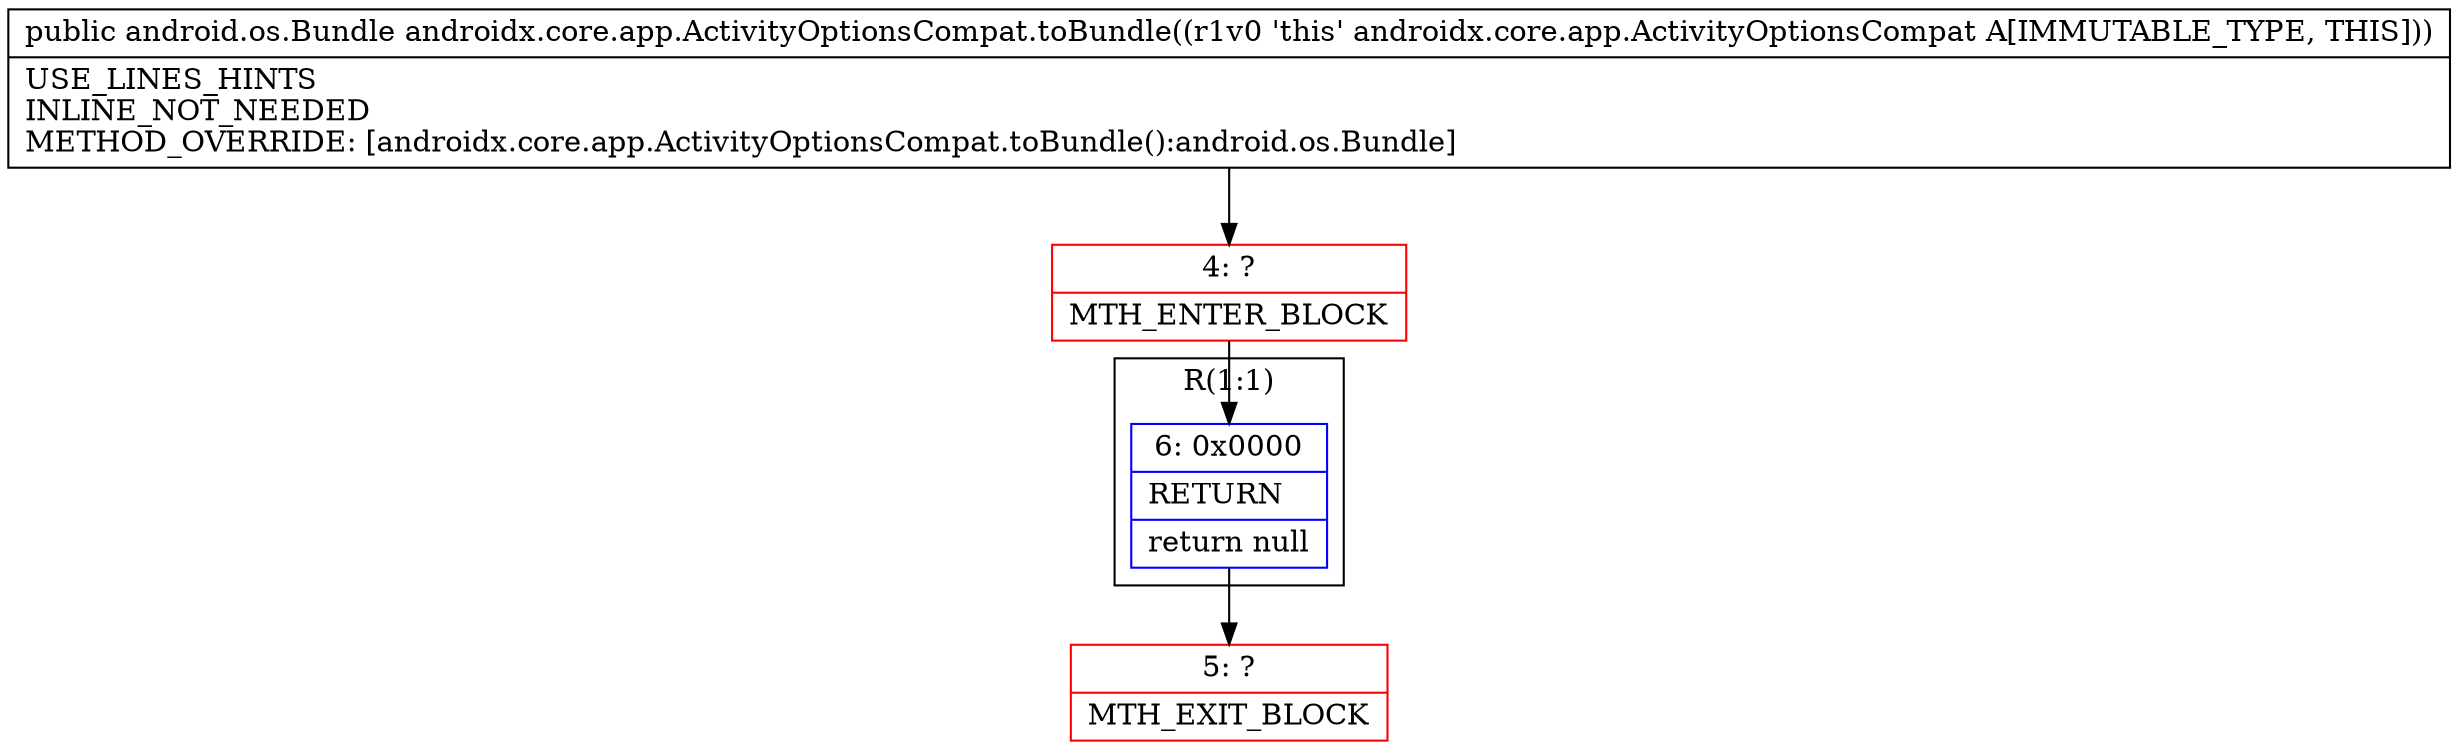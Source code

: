 digraph "CFG forandroidx.core.app.ActivityOptionsCompat.toBundle()Landroid\/os\/Bundle;" {
subgraph cluster_Region_146023837 {
label = "R(1:1)";
node [shape=record,color=blue];
Node_6 [shape=record,label="{6\:\ 0x0000|RETURN\l|return null\l}"];
}
Node_4 [shape=record,color=red,label="{4\:\ ?|MTH_ENTER_BLOCK\l}"];
Node_5 [shape=record,color=red,label="{5\:\ ?|MTH_EXIT_BLOCK\l}"];
MethodNode[shape=record,label="{public android.os.Bundle androidx.core.app.ActivityOptionsCompat.toBundle((r1v0 'this' androidx.core.app.ActivityOptionsCompat A[IMMUTABLE_TYPE, THIS]))  | USE_LINES_HINTS\lINLINE_NOT_NEEDED\lMETHOD_OVERRIDE: [androidx.core.app.ActivityOptionsCompat.toBundle():android.os.Bundle]\l}"];
MethodNode -> Node_4;Node_6 -> Node_5;
Node_4 -> Node_6;
}

